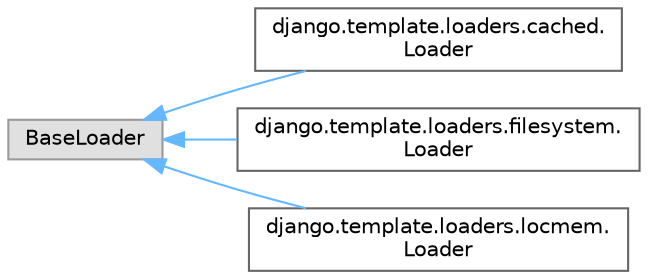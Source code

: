 digraph "Graphical Class Hierarchy"
{
 // LATEX_PDF_SIZE
  bgcolor="transparent";
  edge [fontname=Helvetica,fontsize=10,labelfontname=Helvetica,labelfontsize=10];
  node [fontname=Helvetica,fontsize=10,shape=box,height=0.2,width=0.4];
  rankdir="LR";
  Node0 [id="Node000000",label="BaseLoader",height=0.2,width=0.4,color="grey60", fillcolor="#E0E0E0", style="filled",tooltip=" "];
  Node0 -> Node1 [id="edge941_Node000000_Node000001",dir="back",color="steelblue1",style="solid",tooltip=" "];
  Node1 [id="Node000001",label="django.template.loaders.cached.\lLoader",height=0.2,width=0.4,color="grey40", fillcolor="white", style="filled",URL="$classdjango_1_1template_1_1loaders_1_1cached_1_1_loader.html",tooltip=" "];
  Node0 -> Node2 [id="edge942_Node000000_Node000002",dir="back",color="steelblue1",style="solid",tooltip=" "];
  Node2 [id="Node000002",label="django.template.loaders.filesystem.\lLoader",height=0.2,width=0.4,color="grey40", fillcolor="white", style="filled",URL="$classdjango_1_1template_1_1loaders_1_1filesystem_1_1_loader.html",tooltip=" "];
  Node0 -> Node3 [id="edge943_Node000000_Node000003",dir="back",color="steelblue1",style="solid",tooltip=" "];
  Node3 [id="Node000003",label="django.template.loaders.locmem.\lLoader",height=0.2,width=0.4,color="grey40", fillcolor="white", style="filled",URL="$classdjango_1_1template_1_1loaders_1_1locmem_1_1_loader.html",tooltip=" "];
}
